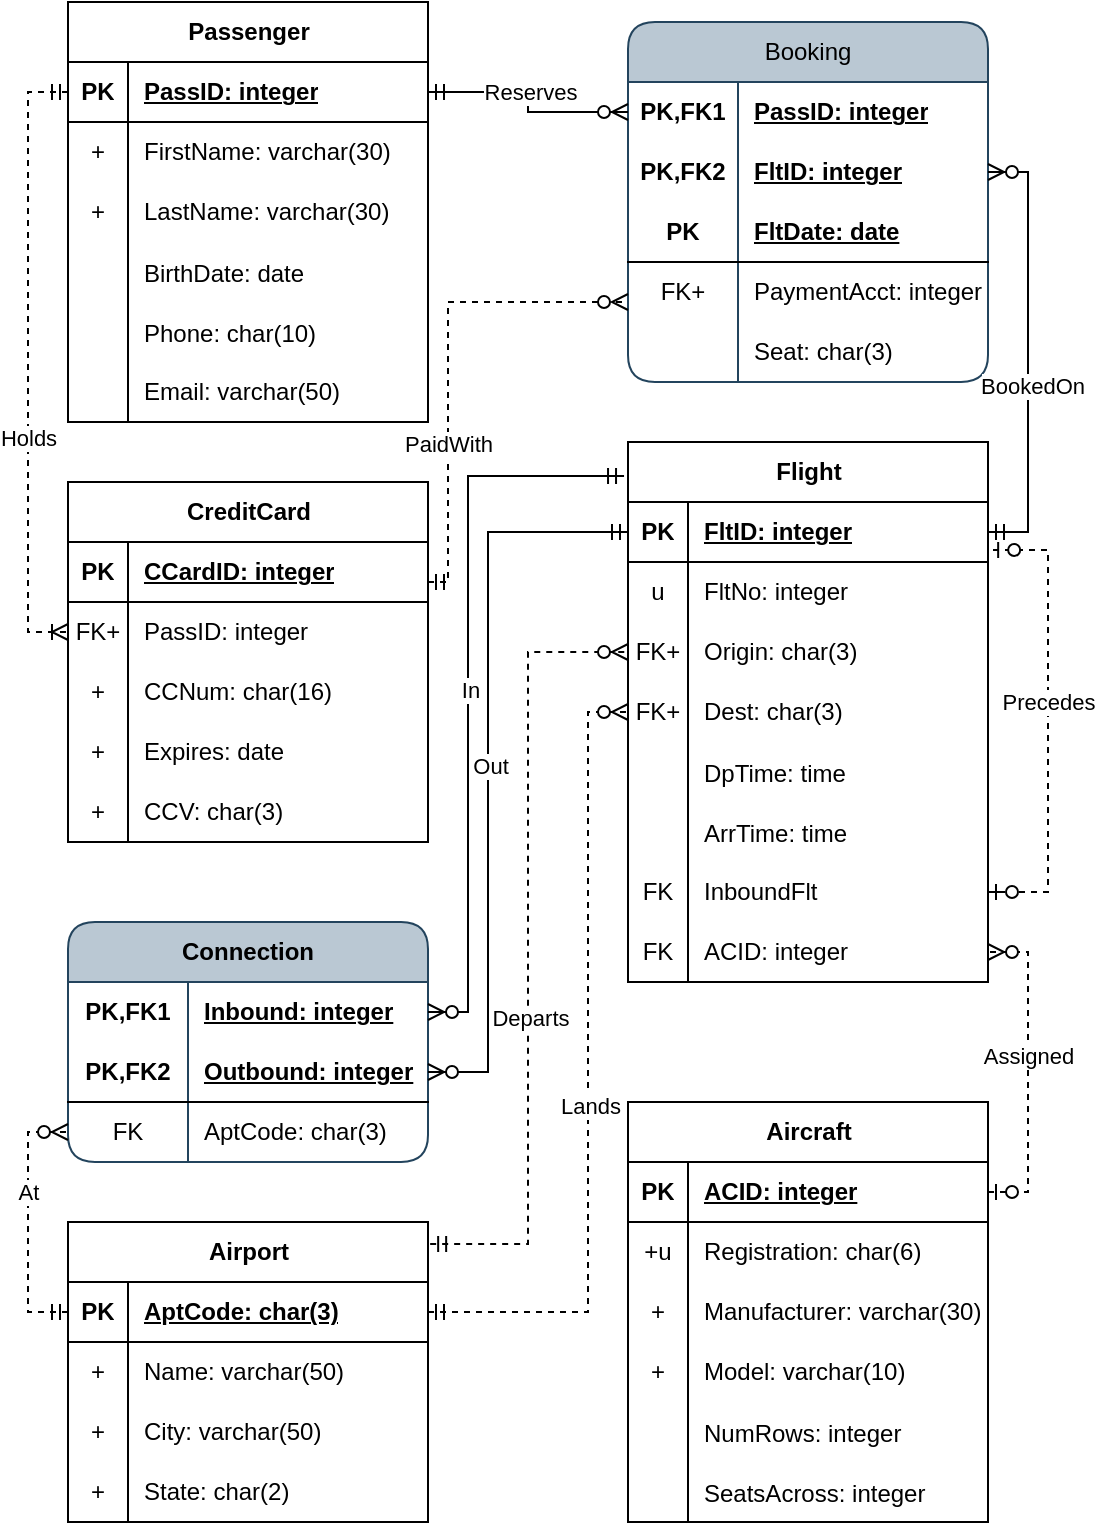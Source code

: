 <mxfile version="28.1.2">
  <diagram name="Page-1" id="hMnBCL19sJyaPWJCEgoa">
    <mxGraphModel dx="530" dy="529" grid="1" gridSize="10" guides="1" tooltips="1" connect="1" arrows="1" fold="1" page="1" pageScale="1" pageWidth="850" pageHeight="1100" math="0" shadow="0">
      <root>
        <mxCell id="0" />
        <mxCell id="1" parent="0" />
        <mxCell id="Yhqcw9pQXn8Ix4NaIDCi-1" value="Passenger" style="shape=table;startSize=30;container=1;collapsible=1;childLayout=tableLayout;fixedRows=1;rowLines=0;fontStyle=1;align=center;resizeLast=1;html=1;" parent="1" vertex="1">
          <mxGeometry x="40" y="40" width="180" height="210" as="geometry" />
        </mxCell>
        <mxCell id="Yhqcw9pQXn8Ix4NaIDCi-2" value="" style="shape=tableRow;horizontal=0;startSize=0;swimlaneHead=0;swimlaneBody=0;fillColor=none;collapsible=0;dropTarget=0;points=[[0,0.5],[1,0.5]];portConstraint=eastwest;top=0;left=0;right=0;bottom=1;" parent="Yhqcw9pQXn8Ix4NaIDCi-1" vertex="1">
          <mxGeometry y="30" width="180" height="30" as="geometry" />
        </mxCell>
        <mxCell id="Yhqcw9pQXn8Ix4NaIDCi-3" value="PK" style="shape=partialRectangle;connectable=0;fillColor=none;top=0;left=0;bottom=0;right=0;fontStyle=1;overflow=hidden;whiteSpace=wrap;html=1;" parent="Yhqcw9pQXn8Ix4NaIDCi-2" vertex="1">
          <mxGeometry width="30" height="30" as="geometry">
            <mxRectangle width="30" height="30" as="alternateBounds" />
          </mxGeometry>
        </mxCell>
        <mxCell id="Yhqcw9pQXn8Ix4NaIDCi-4" value="PassID: integer" style="shape=partialRectangle;connectable=0;fillColor=none;top=0;left=0;bottom=0;right=0;align=left;spacingLeft=6;fontStyle=5;overflow=hidden;whiteSpace=wrap;html=1;" parent="Yhqcw9pQXn8Ix4NaIDCi-2" vertex="1">
          <mxGeometry x="30" width="150" height="30" as="geometry">
            <mxRectangle width="150" height="30" as="alternateBounds" />
          </mxGeometry>
        </mxCell>
        <mxCell id="Yhqcw9pQXn8Ix4NaIDCi-5" value="" style="shape=tableRow;horizontal=0;startSize=0;swimlaneHead=0;swimlaneBody=0;fillColor=none;collapsible=0;dropTarget=0;points=[[0,0.5],[1,0.5]];portConstraint=eastwest;top=0;left=0;right=0;bottom=0;" parent="Yhqcw9pQXn8Ix4NaIDCi-1" vertex="1">
          <mxGeometry y="60" width="180" height="30" as="geometry" />
        </mxCell>
        <mxCell id="Yhqcw9pQXn8Ix4NaIDCi-6" value="+" style="shape=partialRectangle;connectable=0;fillColor=none;top=0;left=0;bottom=0;right=0;editable=1;overflow=hidden;whiteSpace=wrap;html=1;" parent="Yhqcw9pQXn8Ix4NaIDCi-5" vertex="1">
          <mxGeometry width="30" height="30" as="geometry">
            <mxRectangle width="30" height="30" as="alternateBounds" />
          </mxGeometry>
        </mxCell>
        <mxCell id="Yhqcw9pQXn8Ix4NaIDCi-7" value="FirstName: varchar(30)" style="shape=partialRectangle;connectable=0;fillColor=none;top=0;left=0;bottom=0;right=0;align=left;spacingLeft=6;overflow=hidden;whiteSpace=wrap;html=1;" parent="Yhqcw9pQXn8Ix4NaIDCi-5" vertex="1">
          <mxGeometry x="30" width="150" height="30" as="geometry">
            <mxRectangle width="150" height="30" as="alternateBounds" />
          </mxGeometry>
        </mxCell>
        <mxCell id="Yhqcw9pQXn8Ix4NaIDCi-8" value="" style="shape=tableRow;horizontal=0;startSize=0;swimlaneHead=0;swimlaneBody=0;fillColor=none;collapsible=0;dropTarget=0;points=[[0,0.5],[1,0.5]];portConstraint=eastwest;top=0;left=0;right=0;bottom=0;" parent="Yhqcw9pQXn8Ix4NaIDCi-1" vertex="1">
          <mxGeometry y="90" width="180" height="30" as="geometry" />
        </mxCell>
        <mxCell id="Yhqcw9pQXn8Ix4NaIDCi-9" value="+" style="shape=partialRectangle;connectable=0;fillColor=none;top=0;left=0;bottom=0;right=0;editable=1;overflow=hidden;whiteSpace=wrap;html=1;" parent="Yhqcw9pQXn8Ix4NaIDCi-8" vertex="1">
          <mxGeometry width="30" height="30" as="geometry">
            <mxRectangle width="30" height="30" as="alternateBounds" />
          </mxGeometry>
        </mxCell>
        <mxCell id="Yhqcw9pQXn8Ix4NaIDCi-10" value="LastName: varchar(30)" style="shape=partialRectangle;connectable=0;fillColor=none;top=0;left=0;bottom=0;right=0;align=left;spacingLeft=6;overflow=hidden;whiteSpace=wrap;html=1;" parent="Yhqcw9pQXn8Ix4NaIDCi-8" vertex="1">
          <mxGeometry x="30" width="150" height="30" as="geometry">
            <mxRectangle width="150" height="30" as="alternateBounds" />
          </mxGeometry>
        </mxCell>
        <mxCell id="Yhqcw9pQXn8Ix4NaIDCi-14" value="" style="shape=tableRow;horizontal=0;startSize=0;swimlaneHead=0;swimlaneBody=0;fillColor=none;collapsible=0;dropTarget=0;points=[[0,0.5],[1,0.5]];portConstraint=eastwest;top=0;left=0;right=0;bottom=0;" parent="Yhqcw9pQXn8Ix4NaIDCi-1" vertex="1">
          <mxGeometry y="120" width="180" height="30" as="geometry" />
        </mxCell>
        <mxCell id="Yhqcw9pQXn8Ix4NaIDCi-15" value="" style="shape=partialRectangle;connectable=0;fillColor=none;top=0;left=0;bottom=0;right=0;editable=1;overflow=hidden;" parent="Yhqcw9pQXn8Ix4NaIDCi-14" vertex="1">
          <mxGeometry width="30" height="30" as="geometry">
            <mxRectangle width="30" height="30" as="alternateBounds" />
          </mxGeometry>
        </mxCell>
        <mxCell id="Yhqcw9pQXn8Ix4NaIDCi-16" value="BirthDate: date" style="shape=partialRectangle;connectable=0;fillColor=none;top=0;left=0;bottom=0;right=0;align=left;spacingLeft=6;overflow=hidden;" parent="Yhqcw9pQXn8Ix4NaIDCi-14" vertex="1">
          <mxGeometry x="30" width="150" height="30" as="geometry">
            <mxRectangle width="150" height="30" as="alternateBounds" />
          </mxGeometry>
        </mxCell>
        <mxCell id="Yhqcw9pQXn8Ix4NaIDCi-17" value="" style="shape=tableRow;horizontal=0;startSize=0;swimlaneHead=0;swimlaneBody=0;fillColor=none;collapsible=0;dropTarget=0;points=[[0,0.5],[1,0.5]];portConstraint=eastwest;top=0;left=0;right=0;bottom=0;" parent="Yhqcw9pQXn8Ix4NaIDCi-1" vertex="1">
          <mxGeometry y="150" width="180" height="30" as="geometry" />
        </mxCell>
        <mxCell id="Yhqcw9pQXn8Ix4NaIDCi-18" value="" style="shape=partialRectangle;connectable=0;fillColor=none;top=0;left=0;bottom=0;right=0;editable=1;overflow=hidden;" parent="Yhqcw9pQXn8Ix4NaIDCi-17" vertex="1">
          <mxGeometry width="30" height="30" as="geometry">
            <mxRectangle width="30" height="30" as="alternateBounds" />
          </mxGeometry>
        </mxCell>
        <mxCell id="Yhqcw9pQXn8Ix4NaIDCi-19" value="Phone: char(10)" style="shape=partialRectangle;connectable=0;fillColor=none;top=0;left=0;bottom=0;right=0;align=left;spacingLeft=6;overflow=hidden;" parent="Yhqcw9pQXn8Ix4NaIDCi-17" vertex="1">
          <mxGeometry x="30" width="150" height="30" as="geometry">
            <mxRectangle width="150" height="30" as="alternateBounds" />
          </mxGeometry>
        </mxCell>
        <mxCell id="Yhqcw9pQXn8Ix4NaIDCi-11" value="" style="shape=tableRow;horizontal=0;startSize=0;swimlaneHead=0;swimlaneBody=0;fillColor=none;collapsible=0;dropTarget=0;points=[[0,0.5],[1,0.5]];portConstraint=eastwest;top=0;left=0;right=0;bottom=0;" parent="Yhqcw9pQXn8Ix4NaIDCi-1" vertex="1">
          <mxGeometry y="180" width="180" height="30" as="geometry" />
        </mxCell>
        <mxCell id="Yhqcw9pQXn8Ix4NaIDCi-12" value="" style="shape=partialRectangle;connectable=0;fillColor=none;top=0;left=0;bottom=0;right=0;editable=1;overflow=hidden;whiteSpace=wrap;html=1;" parent="Yhqcw9pQXn8Ix4NaIDCi-11" vertex="1">
          <mxGeometry width="30" height="30" as="geometry">
            <mxRectangle width="30" height="30" as="alternateBounds" />
          </mxGeometry>
        </mxCell>
        <mxCell id="Yhqcw9pQXn8Ix4NaIDCi-13" value="Email: varchar(50)" style="shape=partialRectangle;connectable=0;fillColor=none;top=0;left=0;bottom=0;right=0;align=left;spacingLeft=6;overflow=hidden;whiteSpace=wrap;html=1;" parent="Yhqcw9pQXn8Ix4NaIDCi-11" vertex="1">
          <mxGeometry x="30" width="150" height="30" as="geometry">
            <mxRectangle width="150" height="30" as="alternateBounds" />
          </mxGeometry>
        </mxCell>
        <mxCell id="Yhqcw9pQXn8Ix4NaIDCi-23" value="CreditCard" style="shape=table;startSize=30;container=1;collapsible=1;childLayout=tableLayout;fixedRows=1;rowLines=0;fontStyle=1;align=center;resizeLast=1;html=1;" parent="1" vertex="1">
          <mxGeometry x="40" y="280" width="180" height="180" as="geometry" />
        </mxCell>
        <mxCell id="Yhqcw9pQXn8Ix4NaIDCi-24" value="" style="shape=tableRow;horizontal=0;startSize=0;swimlaneHead=0;swimlaneBody=0;fillColor=none;collapsible=0;dropTarget=0;points=[[0,0.5],[1,0.5]];portConstraint=eastwest;top=0;left=0;right=0;bottom=1;" parent="Yhqcw9pQXn8Ix4NaIDCi-23" vertex="1">
          <mxGeometry y="30" width="180" height="30" as="geometry" />
        </mxCell>
        <mxCell id="Yhqcw9pQXn8Ix4NaIDCi-25" value="PK" style="shape=partialRectangle;connectable=0;fillColor=none;top=0;left=0;bottom=0;right=0;fontStyle=1;overflow=hidden;whiteSpace=wrap;html=1;" parent="Yhqcw9pQXn8Ix4NaIDCi-24" vertex="1">
          <mxGeometry width="30" height="30" as="geometry">
            <mxRectangle width="30" height="30" as="alternateBounds" />
          </mxGeometry>
        </mxCell>
        <mxCell id="Yhqcw9pQXn8Ix4NaIDCi-26" value="CCardID: integer" style="shape=partialRectangle;connectable=0;fillColor=none;top=0;left=0;bottom=0;right=0;align=left;spacingLeft=6;fontStyle=5;overflow=hidden;whiteSpace=wrap;html=1;" parent="Yhqcw9pQXn8Ix4NaIDCi-24" vertex="1">
          <mxGeometry x="30" width="150" height="30" as="geometry">
            <mxRectangle width="150" height="30" as="alternateBounds" />
          </mxGeometry>
        </mxCell>
        <mxCell id="Yhqcw9pQXn8Ix4NaIDCi-36" value="" style="shape=tableRow;horizontal=0;startSize=0;swimlaneHead=0;swimlaneBody=0;fillColor=none;collapsible=0;dropTarget=0;points=[[0,0.5],[1,0.5]];portConstraint=eastwest;top=0;left=0;right=0;bottom=0;" parent="Yhqcw9pQXn8Ix4NaIDCi-23" vertex="1">
          <mxGeometry y="60" width="180" height="30" as="geometry" />
        </mxCell>
        <mxCell id="Yhqcw9pQXn8Ix4NaIDCi-37" value="FK+" style="shape=partialRectangle;connectable=0;fillColor=none;top=0;left=0;bottom=0;right=0;fontStyle=0;overflow=hidden;whiteSpace=wrap;html=1;" parent="Yhqcw9pQXn8Ix4NaIDCi-36" vertex="1">
          <mxGeometry width="30" height="30" as="geometry">
            <mxRectangle width="30" height="30" as="alternateBounds" />
          </mxGeometry>
        </mxCell>
        <mxCell id="Yhqcw9pQXn8Ix4NaIDCi-38" value="PassID: integer" style="shape=partialRectangle;connectable=0;fillColor=none;top=0;left=0;bottom=0;right=0;align=left;spacingLeft=6;fontStyle=0;overflow=hidden;whiteSpace=wrap;html=1;" parent="Yhqcw9pQXn8Ix4NaIDCi-36" vertex="1">
          <mxGeometry x="30" width="150" height="30" as="geometry">
            <mxRectangle width="150" height="30" as="alternateBounds" />
          </mxGeometry>
        </mxCell>
        <mxCell id="Yhqcw9pQXn8Ix4NaIDCi-27" value="" style="shape=tableRow;horizontal=0;startSize=0;swimlaneHead=0;swimlaneBody=0;fillColor=none;collapsible=0;dropTarget=0;points=[[0,0.5],[1,0.5]];portConstraint=eastwest;top=0;left=0;right=0;bottom=0;" parent="Yhqcw9pQXn8Ix4NaIDCi-23" vertex="1">
          <mxGeometry y="90" width="180" height="30" as="geometry" />
        </mxCell>
        <mxCell id="Yhqcw9pQXn8Ix4NaIDCi-28" value="+" style="shape=partialRectangle;connectable=0;fillColor=none;top=0;left=0;bottom=0;right=0;editable=1;overflow=hidden;whiteSpace=wrap;html=1;" parent="Yhqcw9pQXn8Ix4NaIDCi-27" vertex="1">
          <mxGeometry width="30" height="30" as="geometry">
            <mxRectangle width="30" height="30" as="alternateBounds" />
          </mxGeometry>
        </mxCell>
        <mxCell id="Yhqcw9pQXn8Ix4NaIDCi-29" value="CCNum: char(16)" style="shape=partialRectangle;connectable=0;fillColor=none;top=0;left=0;bottom=0;right=0;align=left;spacingLeft=6;overflow=hidden;whiteSpace=wrap;html=1;" parent="Yhqcw9pQXn8Ix4NaIDCi-27" vertex="1">
          <mxGeometry x="30" width="150" height="30" as="geometry">
            <mxRectangle width="150" height="30" as="alternateBounds" />
          </mxGeometry>
        </mxCell>
        <mxCell id="Yhqcw9pQXn8Ix4NaIDCi-30" value="" style="shape=tableRow;horizontal=0;startSize=0;swimlaneHead=0;swimlaneBody=0;fillColor=none;collapsible=0;dropTarget=0;points=[[0,0.5],[1,0.5]];portConstraint=eastwest;top=0;left=0;right=0;bottom=0;" parent="Yhqcw9pQXn8Ix4NaIDCi-23" vertex="1">
          <mxGeometry y="120" width="180" height="30" as="geometry" />
        </mxCell>
        <mxCell id="Yhqcw9pQXn8Ix4NaIDCi-31" value="+" style="shape=partialRectangle;connectable=0;fillColor=none;top=0;left=0;bottom=0;right=0;editable=1;overflow=hidden;whiteSpace=wrap;html=1;" parent="Yhqcw9pQXn8Ix4NaIDCi-30" vertex="1">
          <mxGeometry width="30" height="30" as="geometry">
            <mxRectangle width="30" height="30" as="alternateBounds" />
          </mxGeometry>
        </mxCell>
        <mxCell id="Yhqcw9pQXn8Ix4NaIDCi-32" value="Expires: date" style="shape=partialRectangle;connectable=0;fillColor=none;top=0;left=0;bottom=0;right=0;align=left;spacingLeft=6;overflow=hidden;whiteSpace=wrap;html=1;" parent="Yhqcw9pQXn8Ix4NaIDCi-30" vertex="1">
          <mxGeometry x="30" width="150" height="30" as="geometry">
            <mxRectangle width="150" height="30" as="alternateBounds" />
          </mxGeometry>
        </mxCell>
        <mxCell id="Yhqcw9pQXn8Ix4NaIDCi-33" value="" style="shape=tableRow;horizontal=0;startSize=0;swimlaneHead=0;swimlaneBody=0;fillColor=none;collapsible=0;dropTarget=0;points=[[0,0.5],[1,0.5]];portConstraint=eastwest;top=0;left=0;right=0;bottom=0;" parent="Yhqcw9pQXn8Ix4NaIDCi-23" vertex="1">
          <mxGeometry y="150" width="180" height="30" as="geometry" />
        </mxCell>
        <mxCell id="Yhqcw9pQXn8Ix4NaIDCi-34" value="+" style="shape=partialRectangle;connectable=0;fillColor=none;top=0;left=0;bottom=0;right=0;editable=1;overflow=hidden;whiteSpace=wrap;html=1;" parent="Yhqcw9pQXn8Ix4NaIDCi-33" vertex="1">
          <mxGeometry width="30" height="30" as="geometry">
            <mxRectangle width="30" height="30" as="alternateBounds" />
          </mxGeometry>
        </mxCell>
        <mxCell id="Yhqcw9pQXn8Ix4NaIDCi-35" value="CCV: char(3)" style="shape=partialRectangle;connectable=0;fillColor=none;top=0;left=0;bottom=0;right=0;align=left;spacingLeft=6;overflow=hidden;whiteSpace=wrap;html=1;" parent="Yhqcw9pQXn8Ix4NaIDCi-33" vertex="1">
          <mxGeometry x="30" width="150" height="30" as="geometry">
            <mxRectangle width="150" height="30" as="alternateBounds" />
          </mxGeometry>
        </mxCell>
        <mxCell id="Yhqcw9pQXn8Ix4NaIDCi-39" value="" style="edgeStyle=elbowEdgeStyle;fontSize=12;html=1;endArrow=ERoneToMany;startArrow=ERmandOne;rounded=0;exitX=0;exitY=0.5;exitDx=0;exitDy=0;entryX=0;entryY=0.5;entryDx=0;entryDy=0;dashed=1;" parent="1" source="Yhqcw9pQXn8Ix4NaIDCi-2" target="Yhqcw9pQXn8Ix4NaIDCi-36" edge="1">
          <mxGeometry width="100" height="100" relative="1" as="geometry">
            <mxPoint x="350" y="330" as="sourcePoint" />
            <mxPoint x="450" y="230" as="targetPoint" />
            <Array as="points">
              <mxPoint x="20" y="240" />
            </Array>
          </mxGeometry>
        </mxCell>
        <mxCell id="Yhqcw9pQXn8Ix4NaIDCi-40" value="Holds" style="edgeLabel;html=1;align=center;verticalAlign=middle;resizable=0;points=[];" parent="Yhqcw9pQXn8Ix4NaIDCi-39" vertex="1" connectable="0">
          <mxGeometry x="0.091" relative="1" as="geometry">
            <mxPoint y="24" as="offset" />
          </mxGeometry>
        </mxCell>
        <mxCell id="Yhqcw9pQXn8Ix4NaIDCi-41" value="Airport" style="shape=table;startSize=30;container=1;collapsible=1;childLayout=tableLayout;fixedRows=1;rowLines=0;fontStyle=1;align=center;resizeLast=1;html=1;" parent="1" vertex="1">
          <mxGeometry x="40" y="650" width="180" height="150" as="geometry" />
        </mxCell>
        <mxCell id="Yhqcw9pQXn8Ix4NaIDCi-42" value="" style="shape=tableRow;horizontal=0;startSize=0;swimlaneHead=0;swimlaneBody=0;fillColor=none;collapsible=0;dropTarget=0;points=[[0,0.5],[1,0.5]];portConstraint=eastwest;top=0;left=0;right=0;bottom=1;" parent="Yhqcw9pQXn8Ix4NaIDCi-41" vertex="1">
          <mxGeometry y="30" width="180" height="30" as="geometry" />
        </mxCell>
        <mxCell id="Yhqcw9pQXn8Ix4NaIDCi-43" value="PK" style="shape=partialRectangle;connectable=0;fillColor=none;top=0;left=0;bottom=0;right=0;fontStyle=1;overflow=hidden;whiteSpace=wrap;html=1;" parent="Yhqcw9pQXn8Ix4NaIDCi-42" vertex="1">
          <mxGeometry width="30" height="30" as="geometry">
            <mxRectangle width="30" height="30" as="alternateBounds" />
          </mxGeometry>
        </mxCell>
        <mxCell id="Yhqcw9pQXn8Ix4NaIDCi-44" value="AptCode: char(3)" style="shape=partialRectangle;connectable=0;fillColor=none;top=0;left=0;bottom=0;right=0;align=left;spacingLeft=6;fontStyle=5;overflow=hidden;whiteSpace=wrap;html=1;" parent="Yhqcw9pQXn8Ix4NaIDCi-42" vertex="1">
          <mxGeometry x="30" width="150" height="30" as="geometry">
            <mxRectangle width="150" height="30" as="alternateBounds" />
          </mxGeometry>
        </mxCell>
        <mxCell id="Yhqcw9pQXn8Ix4NaIDCi-45" value="" style="shape=tableRow;horizontal=0;startSize=0;swimlaneHead=0;swimlaneBody=0;fillColor=none;collapsible=0;dropTarget=0;points=[[0,0.5],[1,0.5]];portConstraint=eastwest;top=0;left=0;right=0;bottom=0;" parent="Yhqcw9pQXn8Ix4NaIDCi-41" vertex="1">
          <mxGeometry y="60" width="180" height="30" as="geometry" />
        </mxCell>
        <mxCell id="Yhqcw9pQXn8Ix4NaIDCi-46" value="+" style="shape=partialRectangle;connectable=0;fillColor=none;top=0;left=0;bottom=0;right=0;editable=1;overflow=hidden;whiteSpace=wrap;html=1;" parent="Yhqcw9pQXn8Ix4NaIDCi-45" vertex="1">
          <mxGeometry width="30" height="30" as="geometry">
            <mxRectangle width="30" height="30" as="alternateBounds" />
          </mxGeometry>
        </mxCell>
        <mxCell id="Yhqcw9pQXn8Ix4NaIDCi-47" value="Name: varchar(50)" style="shape=partialRectangle;connectable=0;fillColor=none;top=0;left=0;bottom=0;right=0;align=left;spacingLeft=6;overflow=hidden;whiteSpace=wrap;html=1;" parent="Yhqcw9pQXn8Ix4NaIDCi-45" vertex="1">
          <mxGeometry x="30" width="150" height="30" as="geometry">
            <mxRectangle width="150" height="30" as="alternateBounds" />
          </mxGeometry>
        </mxCell>
        <mxCell id="Yhqcw9pQXn8Ix4NaIDCi-48" value="" style="shape=tableRow;horizontal=0;startSize=0;swimlaneHead=0;swimlaneBody=0;fillColor=none;collapsible=0;dropTarget=0;points=[[0,0.5],[1,0.5]];portConstraint=eastwest;top=0;left=0;right=0;bottom=0;" parent="Yhqcw9pQXn8Ix4NaIDCi-41" vertex="1">
          <mxGeometry y="90" width="180" height="30" as="geometry" />
        </mxCell>
        <mxCell id="Yhqcw9pQXn8Ix4NaIDCi-49" value="+" style="shape=partialRectangle;connectable=0;fillColor=none;top=0;left=0;bottom=0;right=0;editable=1;overflow=hidden;whiteSpace=wrap;html=1;" parent="Yhqcw9pQXn8Ix4NaIDCi-48" vertex="1">
          <mxGeometry width="30" height="30" as="geometry">
            <mxRectangle width="30" height="30" as="alternateBounds" />
          </mxGeometry>
        </mxCell>
        <mxCell id="Yhqcw9pQXn8Ix4NaIDCi-50" value="City: varchar(50)" style="shape=partialRectangle;connectable=0;fillColor=none;top=0;left=0;bottom=0;right=0;align=left;spacingLeft=6;overflow=hidden;whiteSpace=wrap;html=1;" parent="Yhqcw9pQXn8Ix4NaIDCi-48" vertex="1">
          <mxGeometry x="30" width="150" height="30" as="geometry">
            <mxRectangle width="150" height="30" as="alternateBounds" />
          </mxGeometry>
        </mxCell>
        <mxCell id="Yhqcw9pQXn8Ix4NaIDCi-51" value="" style="shape=tableRow;horizontal=0;startSize=0;swimlaneHead=0;swimlaneBody=0;fillColor=none;collapsible=0;dropTarget=0;points=[[0,0.5],[1,0.5]];portConstraint=eastwest;top=0;left=0;right=0;bottom=0;" parent="Yhqcw9pQXn8Ix4NaIDCi-41" vertex="1">
          <mxGeometry y="120" width="180" height="30" as="geometry" />
        </mxCell>
        <mxCell id="Yhqcw9pQXn8Ix4NaIDCi-52" value="+" style="shape=partialRectangle;connectable=0;fillColor=none;top=0;left=0;bottom=0;right=0;editable=1;overflow=hidden;whiteSpace=wrap;html=1;" parent="Yhqcw9pQXn8Ix4NaIDCi-51" vertex="1">
          <mxGeometry width="30" height="30" as="geometry">
            <mxRectangle width="30" height="30" as="alternateBounds" />
          </mxGeometry>
        </mxCell>
        <mxCell id="Yhqcw9pQXn8Ix4NaIDCi-53" value="State: char(2)" style="shape=partialRectangle;connectable=0;fillColor=none;top=0;left=0;bottom=0;right=0;align=left;spacingLeft=6;overflow=hidden;whiteSpace=wrap;html=1;" parent="Yhqcw9pQXn8Ix4NaIDCi-51" vertex="1">
          <mxGeometry x="30" width="150" height="30" as="geometry">
            <mxRectangle width="150" height="30" as="alternateBounds" />
          </mxGeometry>
        </mxCell>
        <mxCell id="Yhqcw9pQXn8Ix4NaIDCi-54" value="Aircraft" style="shape=table;startSize=30;container=1;collapsible=1;childLayout=tableLayout;fixedRows=1;rowLines=0;fontStyle=1;align=center;resizeLast=1;html=1;" parent="1" vertex="1">
          <mxGeometry x="320" y="590" width="180" height="210" as="geometry" />
        </mxCell>
        <mxCell id="Yhqcw9pQXn8Ix4NaIDCi-55" value="" style="shape=tableRow;horizontal=0;startSize=0;swimlaneHead=0;swimlaneBody=0;fillColor=none;collapsible=0;dropTarget=0;points=[[0,0.5],[1,0.5]];portConstraint=eastwest;top=0;left=0;right=0;bottom=1;" parent="Yhqcw9pQXn8Ix4NaIDCi-54" vertex="1">
          <mxGeometry y="30" width="180" height="30" as="geometry" />
        </mxCell>
        <mxCell id="Yhqcw9pQXn8Ix4NaIDCi-56" value="PK" style="shape=partialRectangle;connectable=0;fillColor=none;top=0;left=0;bottom=0;right=0;fontStyle=1;overflow=hidden;whiteSpace=wrap;html=1;" parent="Yhqcw9pQXn8Ix4NaIDCi-55" vertex="1">
          <mxGeometry width="30" height="30" as="geometry">
            <mxRectangle width="30" height="30" as="alternateBounds" />
          </mxGeometry>
        </mxCell>
        <mxCell id="Yhqcw9pQXn8Ix4NaIDCi-57" value="ACID: integer" style="shape=partialRectangle;connectable=0;fillColor=none;top=0;left=0;bottom=0;right=0;align=left;spacingLeft=6;fontStyle=5;overflow=hidden;whiteSpace=wrap;html=1;" parent="Yhqcw9pQXn8Ix4NaIDCi-55" vertex="1">
          <mxGeometry x="30" width="150" height="30" as="geometry">
            <mxRectangle width="150" height="30" as="alternateBounds" />
          </mxGeometry>
        </mxCell>
        <mxCell id="Yhqcw9pQXn8Ix4NaIDCi-58" value="" style="shape=tableRow;horizontal=0;startSize=0;swimlaneHead=0;swimlaneBody=0;fillColor=none;collapsible=0;dropTarget=0;points=[[0,0.5],[1,0.5]];portConstraint=eastwest;top=0;left=0;right=0;bottom=0;" parent="Yhqcw9pQXn8Ix4NaIDCi-54" vertex="1">
          <mxGeometry y="60" width="180" height="30" as="geometry" />
        </mxCell>
        <mxCell id="Yhqcw9pQXn8Ix4NaIDCi-59" value="+u" style="shape=partialRectangle;connectable=0;fillColor=none;top=0;left=0;bottom=0;right=0;editable=1;overflow=hidden;whiteSpace=wrap;html=1;" parent="Yhqcw9pQXn8Ix4NaIDCi-58" vertex="1">
          <mxGeometry width="30" height="30" as="geometry">
            <mxRectangle width="30" height="30" as="alternateBounds" />
          </mxGeometry>
        </mxCell>
        <mxCell id="Yhqcw9pQXn8Ix4NaIDCi-60" value="Registration: char(6)" style="shape=partialRectangle;connectable=0;fillColor=none;top=0;left=0;bottom=0;right=0;align=left;spacingLeft=6;overflow=hidden;whiteSpace=wrap;html=1;" parent="Yhqcw9pQXn8Ix4NaIDCi-58" vertex="1">
          <mxGeometry x="30" width="150" height="30" as="geometry">
            <mxRectangle width="150" height="30" as="alternateBounds" />
          </mxGeometry>
        </mxCell>
        <mxCell id="Yhqcw9pQXn8Ix4NaIDCi-61" value="" style="shape=tableRow;horizontal=0;startSize=0;swimlaneHead=0;swimlaneBody=0;fillColor=none;collapsible=0;dropTarget=0;points=[[0,0.5],[1,0.5]];portConstraint=eastwest;top=0;left=0;right=0;bottom=0;" parent="Yhqcw9pQXn8Ix4NaIDCi-54" vertex="1">
          <mxGeometry y="90" width="180" height="30" as="geometry" />
        </mxCell>
        <mxCell id="Yhqcw9pQXn8Ix4NaIDCi-62" value="+" style="shape=partialRectangle;connectable=0;fillColor=none;top=0;left=0;bottom=0;right=0;editable=1;overflow=hidden;whiteSpace=wrap;html=1;" parent="Yhqcw9pQXn8Ix4NaIDCi-61" vertex="1">
          <mxGeometry width="30" height="30" as="geometry">
            <mxRectangle width="30" height="30" as="alternateBounds" />
          </mxGeometry>
        </mxCell>
        <mxCell id="Yhqcw9pQXn8Ix4NaIDCi-63" value="Manufacturer: varchar(30)" style="shape=partialRectangle;connectable=0;fillColor=none;top=0;left=0;bottom=0;right=0;align=left;spacingLeft=6;overflow=hidden;whiteSpace=wrap;html=1;" parent="Yhqcw9pQXn8Ix4NaIDCi-61" vertex="1">
          <mxGeometry x="30" width="150" height="30" as="geometry">
            <mxRectangle width="150" height="30" as="alternateBounds" />
          </mxGeometry>
        </mxCell>
        <mxCell id="Yhqcw9pQXn8Ix4NaIDCi-64" value="" style="shape=tableRow;horizontal=0;startSize=0;swimlaneHead=0;swimlaneBody=0;fillColor=none;collapsible=0;dropTarget=0;points=[[0,0.5],[1,0.5]];portConstraint=eastwest;top=0;left=0;right=0;bottom=0;" parent="Yhqcw9pQXn8Ix4NaIDCi-54" vertex="1">
          <mxGeometry y="120" width="180" height="30" as="geometry" />
        </mxCell>
        <mxCell id="Yhqcw9pQXn8Ix4NaIDCi-65" value="+" style="shape=partialRectangle;connectable=0;fillColor=none;top=0;left=0;bottom=0;right=0;editable=1;overflow=hidden;whiteSpace=wrap;html=1;" parent="Yhqcw9pQXn8Ix4NaIDCi-64" vertex="1">
          <mxGeometry width="30" height="30" as="geometry">
            <mxRectangle width="30" height="30" as="alternateBounds" />
          </mxGeometry>
        </mxCell>
        <mxCell id="Yhqcw9pQXn8Ix4NaIDCi-66" value="Model: varchar(10)" style="shape=partialRectangle;connectable=0;fillColor=none;top=0;left=0;bottom=0;right=0;align=left;spacingLeft=6;overflow=hidden;whiteSpace=wrap;html=1;" parent="Yhqcw9pQXn8Ix4NaIDCi-64" vertex="1">
          <mxGeometry x="30" width="150" height="30" as="geometry">
            <mxRectangle width="150" height="30" as="alternateBounds" />
          </mxGeometry>
        </mxCell>
        <mxCell id="Yhqcw9pQXn8Ix4NaIDCi-67" value="" style="shape=tableRow;horizontal=0;startSize=0;swimlaneHead=0;swimlaneBody=0;fillColor=none;collapsible=0;dropTarget=0;points=[[0,0.5],[1,0.5]];portConstraint=eastwest;top=0;left=0;right=0;bottom=0;" parent="Yhqcw9pQXn8Ix4NaIDCi-54" vertex="1">
          <mxGeometry y="150" width="180" height="30" as="geometry" />
        </mxCell>
        <mxCell id="Yhqcw9pQXn8Ix4NaIDCi-68" value="" style="shape=partialRectangle;connectable=0;fillColor=none;top=0;left=0;bottom=0;right=0;editable=1;overflow=hidden;" parent="Yhqcw9pQXn8Ix4NaIDCi-67" vertex="1">
          <mxGeometry width="30" height="30" as="geometry">
            <mxRectangle width="30" height="30" as="alternateBounds" />
          </mxGeometry>
        </mxCell>
        <mxCell id="Yhqcw9pQXn8Ix4NaIDCi-69" value="NumRows: integer" style="shape=partialRectangle;connectable=0;fillColor=none;top=0;left=0;bottom=0;right=0;align=left;spacingLeft=6;overflow=hidden;" parent="Yhqcw9pQXn8Ix4NaIDCi-67" vertex="1">
          <mxGeometry x="30" width="150" height="30" as="geometry">
            <mxRectangle width="150" height="30" as="alternateBounds" />
          </mxGeometry>
        </mxCell>
        <mxCell id="Yhqcw9pQXn8Ix4NaIDCi-70" value="" style="shape=tableRow;horizontal=0;startSize=0;swimlaneHead=0;swimlaneBody=0;fillColor=none;collapsible=0;dropTarget=0;points=[[0,0.5],[1,0.5]];portConstraint=eastwest;top=0;left=0;right=0;bottom=0;" parent="Yhqcw9pQXn8Ix4NaIDCi-54" vertex="1">
          <mxGeometry y="180" width="180" height="30" as="geometry" />
        </mxCell>
        <mxCell id="Yhqcw9pQXn8Ix4NaIDCi-71" value="" style="shape=partialRectangle;connectable=0;fillColor=none;top=0;left=0;bottom=0;right=0;editable=1;overflow=hidden;" parent="Yhqcw9pQXn8Ix4NaIDCi-70" vertex="1">
          <mxGeometry width="30" height="30" as="geometry">
            <mxRectangle width="30" height="30" as="alternateBounds" />
          </mxGeometry>
        </mxCell>
        <mxCell id="Yhqcw9pQXn8Ix4NaIDCi-72" value="SeatsAcross: integer" style="shape=partialRectangle;connectable=0;fillColor=none;top=0;left=0;bottom=0;right=0;align=left;spacingLeft=6;overflow=hidden;" parent="Yhqcw9pQXn8Ix4NaIDCi-70" vertex="1">
          <mxGeometry x="30" width="150" height="30" as="geometry">
            <mxRectangle width="150" height="30" as="alternateBounds" />
          </mxGeometry>
        </mxCell>
        <mxCell id="AKvPZbb0j99C0sEE6Fsx-14" value="Flight" style="shape=table;startSize=30;container=1;collapsible=1;childLayout=tableLayout;fixedRows=1;rowLines=0;fontStyle=1;align=center;resizeLast=1;html=1;" parent="1" vertex="1">
          <mxGeometry x="320" y="260" width="180" height="270" as="geometry" />
        </mxCell>
        <mxCell id="AKvPZbb0j99C0sEE6Fsx-15" value="" style="shape=tableRow;horizontal=0;startSize=0;swimlaneHead=0;swimlaneBody=0;fillColor=none;collapsible=0;dropTarget=0;points=[[0,0.5],[1,0.5]];portConstraint=eastwest;top=0;left=0;right=0;bottom=1;" parent="AKvPZbb0j99C0sEE6Fsx-14" vertex="1">
          <mxGeometry y="30" width="180" height="30" as="geometry" />
        </mxCell>
        <mxCell id="AKvPZbb0j99C0sEE6Fsx-16" value="PK" style="shape=partialRectangle;connectable=0;fillColor=none;top=0;left=0;bottom=0;right=0;fontStyle=1;overflow=hidden;whiteSpace=wrap;html=1;" parent="AKvPZbb0j99C0sEE6Fsx-15" vertex="1">
          <mxGeometry width="30" height="30" as="geometry">
            <mxRectangle width="30" height="30" as="alternateBounds" />
          </mxGeometry>
        </mxCell>
        <mxCell id="AKvPZbb0j99C0sEE6Fsx-17" value="FltID: integer" style="shape=partialRectangle;connectable=0;fillColor=none;top=0;left=0;bottom=0;right=0;align=left;spacingLeft=6;fontStyle=5;overflow=hidden;whiteSpace=wrap;html=1;" parent="AKvPZbb0j99C0sEE6Fsx-15" vertex="1">
          <mxGeometry x="30" width="150" height="30" as="geometry">
            <mxRectangle width="150" height="30" as="alternateBounds" />
          </mxGeometry>
        </mxCell>
        <mxCell id="AKvPZbb0j99C0sEE6Fsx-18" value="" style="shape=tableRow;horizontal=0;startSize=0;swimlaneHead=0;swimlaneBody=0;fillColor=none;collapsible=0;dropTarget=0;points=[[0,0.5],[1,0.5]];portConstraint=eastwest;top=0;left=0;right=0;bottom=0;" parent="AKvPZbb0j99C0sEE6Fsx-14" vertex="1">
          <mxGeometry y="60" width="180" height="30" as="geometry" />
        </mxCell>
        <mxCell id="AKvPZbb0j99C0sEE6Fsx-19" value="u" style="shape=partialRectangle;connectable=0;fillColor=none;top=0;left=0;bottom=0;right=0;editable=1;overflow=hidden;whiteSpace=wrap;html=1;" parent="AKvPZbb0j99C0sEE6Fsx-18" vertex="1">
          <mxGeometry width="30" height="30" as="geometry">
            <mxRectangle width="30" height="30" as="alternateBounds" />
          </mxGeometry>
        </mxCell>
        <mxCell id="AKvPZbb0j99C0sEE6Fsx-20" value="FltNo: integer" style="shape=partialRectangle;connectable=0;fillColor=none;top=0;left=0;bottom=0;right=0;align=left;spacingLeft=6;overflow=hidden;whiteSpace=wrap;html=1;" parent="AKvPZbb0j99C0sEE6Fsx-18" vertex="1">
          <mxGeometry x="30" width="150" height="30" as="geometry">
            <mxRectangle width="150" height="30" as="alternateBounds" />
          </mxGeometry>
        </mxCell>
        <mxCell id="AKvPZbb0j99C0sEE6Fsx-21" value="" style="shape=tableRow;horizontal=0;startSize=0;swimlaneHead=0;swimlaneBody=0;fillColor=none;collapsible=0;dropTarget=0;points=[[0,0.5],[1,0.5]];portConstraint=eastwest;top=0;left=0;right=0;bottom=0;" parent="AKvPZbb0j99C0sEE6Fsx-14" vertex="1">
          <mxGeometry y="90" width="180" height="30" as="geometry" />
        </mxCell>
        <mxCell id="AKvPZbb0j99C0sEE6Fsx-22" value="FK+" style="shape=partialRectangle;connectable=0;fillColor=none;top=0;left=0;bottom=0;right=0;editable=1;overflow=hidden;whiteSpace=wrap;html=1;" parent="AKvPZbb0j99C0sEE6Fsx-21" vertex="1">
          <mxGeometry width="30" height="30" as="geometry">
            <mxRectangle width="30" height="30" as="alternateBounds" />
          </mxGeometry>
        </mxCell>
        <mxCell id="AKvPZbb0j99C0sEE6Fsx-23" value="Origin: char(3)" style="shape=partialRectangle;connectable=0;fillColor=none;top=0;left=0;bottom=0;right=0;align=left;spacingLeft=6;overflow=hidden;whiteSpace=wrap;html=1;" parent="AKvPZbb0j99C0sEE6Fsx-21" vertex="1">
          <mxGeometry x="30" width="150" height="30" as="geometry">
            <mxRectangle width="150" height="30" as="alternateBounds" />
          </mxGeometry>
        </mxCell>
        <mxCell id="AKvPZbb0j99C0sEE6Fsx-24" value="" style="shape=tableRow;horizontal=0;startSize=0;swimlaneHead=0;swimlaneBody=0;fillColor=none;collapsible=0;dropTarget=0;points=[[0,0.5],[1,0.5]];portConstraint=eastwest;top=0;left=0;right=0;bottom=0;" parent="AKvPZbb0j99C0sEE6Fsx-14" vertex="1">
          <mxGeometry y="120" width="180" height="30" as="geometry" />
        </mxCell>
        <mxCell id="AKvPZbb0j99C0sEE6Fsx-25" value="FK+" style="shape=partialRectangle;connectable=0;fillColor=none;top=0;left=0;bottom=0;right=0;editable=1;overflow=hidden;whiteSpace=wrap;html=1;" parent="AKvPZbb0j99C0sEE6Fsx-24" vertex="1">
          <mxGeometry width="30" height="30" as="geometry">
            <mxRectangle width="30" height="30" as="alternateBounds" />
          </mxGeometry>
        </mxCell>
        <mxCell id="AKvPZbb0j99C0sEE6Fsx-26" value="Dest: char(3)" style="shape=partialRectangle;connectable=0;fillColor=none;top=0;left=0;bottom=0;right=0;align=left;spacingLeft=6;overflow=hidden;whiteSpace=wrap;html=1;" parent="AKvPZbb0j99C0sEE6Fsx-24" vertex="1">
          <mxGeometry x="30" width="150" height="30" as="geometry">
            <mxRectangle width="150" height="30" as="alternateBounds" />
          </mxGeometry>
        </mxCell>
        <mxCell id="AKvPZbb0j99C0sEE6Fsx-53" value="" style="shape=tableRow;horizontal=0;startSize=0;swimlaneHead=0;swimlaneBody=0;fillColor=none;collapsible=0;dropTarget=0;points=[[0,0.5],[1,0.5]];portConstraint=eastwest;top=0;left=0;right=0;bottom=0;" parent="AKvPZbb0j99C0sEE6Fsx-14" vertex="1">
          <mxGeometry y="150" width="180" height="30" as="geometry" />
        </mxCell>
        <mxCell id="AKvPZbb0j99C0sEE6Fsx-54" value="" style="shape=partialRectangle;connectable=0;fillColor=none;top=0;left=0;bottom=0;right=0;editable=1;overflow=hidden;" parent="AKvPZbb0j99C0sEE6Fsx-53" vertex="1">
          <mxGeometry width="30" height="30" as="geometry">
            <mxRectangle width="30" height="30" as="alternateBounds" />
          </mxGeometry>
        </mxCell>
        <mxCell id="AKvPZbb0j99C0sEE6Fsx-55" value="DpTime: time" style="shape=partialRectangle;connectable=0;fillColor=none;top=0;left=0;bottom=0;right=0;align=left;spacingLeft=6;overflow=hidden;" parent="AKvPZbb0j99C0sEE6Fsx-53" vertex="1">
          <mxGeometry x="30" width="150" height="30" as="geometry">
            <mxRectangle width="150" height="30" as="alternateBounds" />
          </mxGeometry>
        </mxCell>
        <mxCell id="AKvPZbb0j99C0sEE6Fsx-50" value="" style="shape=tableRow;horizontal=0;startSize=0;swimlaneHead=0;swimlaneBody=0;fillColor=none;collapsible=0;dropTarget=0;points=[[0,0.5],[1,0.5]];portConstraint=eastwest;top=0;left=0;right=0;bottom=0;" parent="AKvPZbb0j99C0sEE6Fsx-14" vertex="1">
          <mxGeometry y="180" width="180" height="30" as="geometry" />
        </mxCell>
        <mxCell id="AKvPZbb0j99C0sEE6Fsx-51" value="" style="shape=partialRectangle;connectable=0;fillColor=none;top=0;left=0;bottom=0;right=0;editable=1;overflow=hidden;" parent="AKvPZbb0j99C0sEE6Fsx-50" vertex="1">
          <mxGeometry width="30" height="30" as="geometry">
            <mxRectangle width="30" height="30" as="alternateBounds" />
          </mxGeometry>
        </mxCell>
        <mxCell id="AKvPZbb0j99C0sEE6Fsx-52" value="ArrTime: time" style="shape=partialRectangle;connectable=0;fillColor=none;top=0;left=0;bottom=0;right=0;align=left;spacingLeft=6;overflow=hidden;" parent="AKvPZbb0j99C0sEE6Fsx-50" vertex="1">
          <mxGeometry x="30" width="150" height="30" as="geometry">
            <mxRectangle width="150" height="30" as="alternateBounds" />
          </mxGeometry>
        </mxCell>
        <mxCell id="VVbU2RZ18brQLQiU80Ml-1" value="" style="shape=tableRow;horizontal=0;startSize=0;swimlaneHead=0;swimlaneBody=0;fillColor=none;collapsible=0;dropTarget=0;points=[[0,0.5],[1,0.5]];portConstraint=eastwest;top=0;left=0;right=0;bottom=0;" vertex="1" parent="AKvPZbb0j99C0sEE6Fsx-14">
          <mxGeometry y="210" width="180" height="30" as="geometry" />
        </mxCell>
        <mxCell id="VVbU2RZ18brQLQiU80Ml-2" value="FK" style="shape=partialRectangle;connectable=0;fillColor=none;top=0;left=0;bottom=0;right=0;fontStyle=0;overflow=hidden;whiteSpace=wrap;html=1;" vertex="1" parent="VVbU2RZ18brQLQiU80Ml-1">
          <mxGeometry width="30" height="30" as="geometry">
            <mxRectangle width="30" height="30" as="alternateBounds" />
          </mxGeometry>
        </mxCell>
        <mxCell id="VVbU2RZ18brQLQiU80Ml-3" value="InboundFlt" style="shape=partialRectangle;connectable=0;fillColor=none;top=0;left=0;bottom=0;right=0;align=left;spacingLeft=6;fontStyle=0;overflow=hidden;whiteSpace=wrap;html=1;" vertex="1" parent="VVbU2RZ18brQLQiU80Ml-1">
          <mxGeometry x="30" width="150" height="30" as="geometry">
            <mxRectangle width="150" height="30" as="alternateBounds" />
          </mxGeometry>
        </mxCell>
        <mxCell id="AKvPZbb0j99C0sEE6Fsx-27" value="" style="shape=tableRow;horizontal=0;startSize=0;swimlaneHead=0;swimlaneBody=0;fillColor=none;collapsible=0;dropTarget=0;points=[[0,0.5],[1,0.5]];portConstraint=eastwest;top=0;left=0;right=0;bottom=0;" parent="AKvPZbb0j99C0sEE6Fsx-14" vertex="1">
          <mxGeometry y="240" width="180" height="30" as="geometry" />
        </mxCell>
        <mxCell id="AKvPZbb0j99C0sEE6Fsx-28" value="FK" style="shape=partialRectangle;connectable=0;fillColor=none;top=0;left=0;bottom=0;right=0;fontStyle=0;overflow=hidden;whiteSpace=wrap;html=1;" parent="AKvPZbb0j99C0sEE6Fsx-27" vertex="1">
          <mxGeometry width="30" height="30" as="geometry">
            <mxRectangle width="30" height="30" as="alternateBounds" />
          </mxGeometry>
        </mxCell>
        <mxCell id="AKvPZbb0j99C0sEE6Fsx-29" value="ACID: integer" style="shape=partialRectangle;connectable=0;fillColor=none;top=0;left=0;bottom=0;right=0;align=left;spacingLeft=6;fontStyle=0;overflow=hidden;whiteSpace=wrap;html=1;" parent="AKvPZbb0j99C0sEE6Fsx-27" vertex="1">
          <mxGeometry x="30" width="150" height="30" as="geometry">
            <mxRectangle width="150" height="30" as="alternateBounds" />
          </mxGeometry>
        </mxCell>
        <mxCell id="VVbU2RZ18brQLQiU80Ml-4" value="" style="edgeStyle=elbowEdgeStyle;fontSize=12;html=1;endArrow=ERzeroToOne;startArrow=ERzeroToOne;rounded=0;entryX=1.006;entryY=0.8;entryDx=0;entryDy=0;entryPerimeter=0;exitX=1;exitY=0.5;exitDx=0;exitDy=0;startFill=0;dashed=1;" edge="1" parent="AKvPZbb0j99C0sEE6Fsx-14" source="VVbU2RZ18brQLQiU80Ml-1" target="AKvPZbb0j99C0sEE6Fsx-15">
          <mxGeometry width="100" height="100" relative="1" as="geometry">
            <mxPoint x="-90" y="140" as="sourcePoint" />
            <mxPoint x="10" y="40" as="targetPoint" />
            <Array as="points">
              <mxPoint x="210" y="140" />
            </Array>
          </mxGeometry>
        </mxCell>
        <mxCell id="VVbU2RZ18brQLQiU80Ml-5" value="Precedes" style="edgeLabel;html=1;align=center;verticalAlign=middle;resizable=0;points=[];" vertex="1" connectable="0" parent="VVbU2RZ18brQLQiU80Ml-4">
          <mxGeometry x="0.087" relative="1" as="geometry">
            <mxPoint as="offset" />
          </mxGeometry>
        </mxCell>
        <mxCell id="AKvPZbb0j99C0sEE6Fsx-30" value="" style="edgeStyle=elbowEdgeStyle;fontSize=12;html=1;endArrow=ERzeroToMany;startArrow=ERzeroToOne;rounded=0;exitX=1;exitY=0.5;exitDx=0;exitDy=0;entryX=1;entryY=0.5;entryDx=0;entryDy=0;dashed=1;" parent="1" source="Yhqcw9pQXn8Ix4NaIDCi-55" target="AKvPZbb0j99C0sEE6Fsx-27" edge="1">
          <mxGeometry width="100" height="100" relative="1" as="geometry">
            <mxPoint x="230" y="530" as="sourcePoint" />
            <mxPoint x="330" y="430" as="targetPoint" />
            <Array as="points">
              <mxPoint x="520" y="540" />
            </Array>
          </mxGeometry>
        </mxCell>
        <mxCell id="AKvPZbb0j99C0sEE6Fsx-31" value="Assigned" style="edgeLabel;html=1;align=center;verticalAlign=middle;resizable=0;points=[];" parent="AKvPZbb0j99C0sEE6Fsx-30" vertex="1" connectable="0">
          <mxGeometry x="0.105" relative="1" as="geometry">
            <mxPoint as="offset" />
          </mxGeometry>
        </mxCell>
        <mxCell id="AKvPZbb0j99C0sEE6Fsx-32" value="" style="edgeStyle=elbowEdgeStyle;fontSize=12;html=1;endArrow=ERzeroToMany;startArrow=ERmandOne;rounded=0;entryX=0;entryY=0.5;entryDx=0;entryDy=0;exitX=1;exitY=0.5;exitDx=0;exitDy=0;dashed=1;" parent="1" source="Yhqcw9pQXn8Ix4NaIDCi-42" target="AKvPZbb0j99C0sEE6Fsx-24" edge="1">
          <mxGeometry width="100" height="100" relative="1" as="geometry">
            <mxPoint x="230" y="530" as="sourcePoint" />
            <mxPoint x="330" y="430" as="targetPoint" />
            <Array as="points">
              <mxPoint x="300" y="540" />
            </Array>
          </mxGeometry>
        </mxCell>
        <mxCell id="AKvPZbb0j99C0sEE6Fsx-34" value="Lands" style="edgeLabel;html=1;align=center;verticalAlign=middle;resizable=0;points=[];" parent="AKvPZbb0j99C0sEE6Fsx-32" vertex="1" connectable="0">
          <mxGeometry x="0.146" y="-1" relative="1" as="geometry">
            <mxPoint y="46" as="offset" />
          </mxGeometry>
        </mxCell>
        <mxCell id="AKvPZbb0j99C0sEE6Fsx-37" value="" style="edgeStyle=elbowEdgeStyle;fontSize=12;html=1;endArrow=ERzeroToMany;startArrow=ERmandOne;rounded=0;entryX=0;entryY=0.5;entryDx=0;entryDy=0;exitX=1.006;exitY=0.073;exitDx=0;exitDy=0;exitPerimeter=0;dashed=1;" parent="1" source="Yhqcw9pQXn8Ix4NaIDCi-41" target="AKvPZbb0j99C0sEE6Fsx-21" edge="1">
          <mxGeometry width="100" height="100" relative="1" as="geometry">
            <mxPoint x="230" y="530" as="sourcePoint" />
            <mxPoint x="330" y="430" as="targetPoint" />
            <Array as="points">
              <mxPoint x="270" y="600" />
              <mxPoint x="260" y="490" />
            </Array>
          </mxGeometry>
        </mxCell>
        <mxCell id="AKvPZbb0j99C0sEE6Fsx-38" value="Departs" style="edgeLabel;html=1;align=center;verticalAlign=middle;resizable=0;points=[];" parent="AKvPZbb0j99C0sEE6Fsx-37" vertex="1" connectable="0">
          <mxGeometry x="-0.248" y="-1" relative="1" as="geometry">
            <mxPoint y="-14" as="offset" />
          </mxGeometry>
        </mxCell>
        <mxCell id="AKvPZbb0j99C0sEE6Fsx-56" value="&lt;span style=&quot;font-weight: normal;&quot;&gt;Booking&lt;/span&gt;" style="shape=table;startSize=30;container=1;collapsible=1;childLayout=tableLayout;fixedRows=1;rowLines=0;fontStyle=1;align=center;resizeLast=1;html=1;whiteSpace=wrap;rounded=1;fillColor=#bac8d3;strokeColor=#23445d;" parent="1" vertex="1">
          <mxGeometry x="320" y="50" width="180" height="180" as="geometry" />
        </mxCell>
        <mxCell id="AKvPZbb0j99C0sEE6Fsx-57" value="" style="shape=tableRow;horizontal=0;startSize=0;swimlaneHead=0;swimlaneBody=0;fillColor=none;collapsible=0;dropTarget=0;points=[[0,0.5],[1,0.5]];portConstraint=eastwest;top=0;left=0;right=0;bottom=0;html=1;" parent="AKvPZbb0j99C0sEE6Fsx-56" vertex="1">
          <mxGeometry y="30" width="180" height="30" as="geometry" />
        </mxCell>
        <mxCell id="AKvPZbb0j99C0sEE6Fsx-58" value="PK,FK1" style="shape=partialRectangle;connectable=0;fillColor=none;top=0;left=0;bottom=0;right=0;fontStyle=1;overflow=hidden;html=1;whiteSpace=wrap;" parent="AKvPZbb0j99C0sEE6Fsx-57" vertex="1">
          <mxGeometry width="55" height="30" as="geometry">
            <mxRectangle width="55" height="30" as="alternateBounds" />
          </mxGeometry>
        </mxCell>
        <mxCell id="AKvPZbb0j99C0sEE6Fsx-59" value="PassID: integer" style="shape=partialRectangle;connectable=0;fillColor=none;top=0;left=0;bottom=0;right=0;align=left;spacingLeft=6;fontStyle=5;overflow=hidden;html=1;whiteSpace=wrap;" parent="AKvPZbb0j99C0sEE6Fsx-57" vertex="1">
          <mxGeometry x="55" width="125" height="30" as="geometry">
            <mxRectangle width="125" height="30" as="alternateBounds" />
          </mxGeometry>
        </mxCell>
        <mxCell id="AKvPZbb0j99C0sEE6Fsx-78" value="" style="shape=tableRow;horizontal=0;startSize=0;swimlaneHead=0;swimlaneBody=0;fillColor=none;collapsible=0;dropTarget=0;points=[[0,0.5],[1,0.5]];portConstraint=eastwest;top=0;left=0;right=0;bottom=0;" parent="AKvPZbb0j99C0sEE6Fsx-56" vertex="1">
          <mxGeometry y="60" width="180" height="30" as="geometry" />
        </mxCell>
        <mxCell id="AKvPZbb0j99C0sEE6Fsx-79" value="&lt;b&gt;PK,FK2&lt;/b&gt;" style="shape=partialRectangle;connectable=0;fillColor=none;top=0;left=0;bottom=0;right=0;fontStyle=0;overflow=hidden;whiteSpace=wrap;html=1;" parent="AKvPZbb0j99C0sEE6Fsx-78" vertex="1">
          <mxGeometry width="55" height="30" as="geometry">
            <mxRectangle width="55" height="30" as="alternateBounds" />
          </mxGeometry>
        </mxCell>
        <mxCell id="AKvPZbb0j99C0sEE6Fsx-80" value="&lt;b&gt;&lt;u&gt;FltID: integer&lt;/u&gt;&lt;/b&gt;" style="shape=partialRectangle;connectable=0;fillColor=none;top=0;left=0;bottom=0;right=0;align=left;spacingLeft=6;fontStyle=0;overflow=hidden;whiteSpace=wrap;html=1;" parent="AKvPZbb0j99C0sEE6Fsx-78" vertex="1">
          <mxGeometry x="55" width="125" height="30" as="geometry">
            <mxRectangle width="125" height="30" as="alternateBounds" />
          </mxGeometry>
        </mxCell>
        <mxCell id="AKvPZbb0j99C0sEE6Fsx-60" value="" style="shape=tableRow;horizontal=0;startSize=0;swimlaneHead=0;swimlaneBody=0;fillColor=none;collapsible=0;dropTarget=0;points=[[0,0.5],[1,0.5]];portConstraint=eastwest;top=0;left=0;right=0;bottom=1;html=1;" parent="AKvPZbb0j99C0sEE6Fsx-56" vertex="1">
          <mxGeometry y="90" width="180" height="30" as="geometry" />
        </mxCell>
        <mxCell id="AKvPZbb0j99C0sEE6Fsx-61" value="PK" style="shape=partialRectangle;connectable=0;fillColor=none;top=0;left=0;bottom=0;right=0;fontStyle=1;overflow=hidden;html=1;whiteSpace=wrap;" parent="AKvPZbb0j99C0sEE6Fsx-60" vertex="1">
          <mxGeometry width="55" height="30" as="geometry">
            <mxRectangle width="55" height="30" as="alternateBounds" />
          </mxGeometry>
        </mxCell>
        <mxCell id="AKvPZbb0j99C0sEE6Fsx-62" value="FltDate: date" style="shape=partialRectangle;connectable=0;fillColor=none;top=0;left=0;bottom=0;right=0;align=left;spacingLeft=6;fontStyle=5;overflow=hidden;html=1;whiteSpace=wrap;" parent="AKvPZbb0j99C0sEE6Fsx-60" vertex="1">
          <mxGeometry x="55" width="125" height="30" as="geometry">
            <mxRectangle width="125" height="30" as="alternateBounds" />
          </mxGeometry>
        </mxCell>
        <mxCell id="AKvPZbb0j99C0sEE6Fsx-81" value="" style="shape=tableRow;horizontal=0;startSize=0;swimlaneHead=0;swimlaneBody=0;fillColor=none;collapsible=0;dropTarget=0;points=[[0,0.5],[1,0.5]];portConstraint=eastwest;top=0;left=0;right=0;bottom=0;" parent="AKvPZbb0j99C0sEE6Fsx-56" vertex="1">
          <mxGeometry y="120" width="180" height="30" as="geometry" />
        </mxCell>
        <mxCell id="AKvPZbb0j99C0sEE6Fsx-82" value="FK+" style="shape=partialRectangle;connectable=0;fillColor=none;top=0;left=0;bottom=0;right=0;fontStyle=0;overflow=hidden;whiteSpace=wrap;html=1;" parent="AKvPZbb0j99C0sEE6Fsx-81" vertex="1">
          <mxGeometry width="55" height="30" as="geometry">
            <mxRectangle width="55" height="30" as="alternateBounds" />
          </mxGeometry>
        </mxCell>
        <mxCell id="AKvPZbb0j99C0sEE6Fsx-83" value="PaymentAcct: integer" style="shape=partialRectangle;connectable=0;fillColor=none;top=0;left=0;bottom=0;right=0;align=left;spacingLeft=6;fontStyle=0;overflow=hidden;whiteSpace=wrap;html=1;" parent="AKvPZbb0j99C0sEE6Fsx-81" vertex="1">
          <mxGeometry x="55" width="125" height="30" as="geometry">
            <mxRectangle width="125" height="30" as="alternateBounds" />
          </mxGeometry>
        </mxCell>
        <mxCell id="AKvPZbb0j99C0sEE6Fsx-63" value="" style="shape=tableRow;horizontal=0;startSize=0;swimlaneHead=0;swimlaneBody=0;fillColor=none;collapsible=0;dropTarget=0;points=[[0,0.5],[1,0.5]];portConstraint=eastwest;top=0;left=0;right=0;bottom=0;html=1;" parent="AKvPZbb0j99C0sEE6Fsx-56" vertex="1">
          <mxGeometry y="150" width="180" height="30" as="geometry" />
        </mxCell>
        <mxCell id="AKvPZbb0j99C0sEE6Fsx-64" value="" style="shape=partialRectangle;connectable=0;fillColor=none;top=0;left=0;bottom=0;right=0;editable=1;overflow=hidden;html=1;whiteSpace=wrap;" parent="AKvPZbb0j99C0sEE6Fsx-63" vertex="1">
          <mxGeometry width="55" height="30" as="geometry">
            <mxRectangle width="55" height="30" as="alternateBounds" />
          </mxGeometry>
        </mxCell>
        <mxCell id="AKvPZbb0j99C0sEE6Fsx-65" value="Seat: char(3)" style="shape=partialRectangle;connectable=0;fillColor=none;top=0;left=0;bottom=0;right=0;align=left;spacingLeft=6;overflow=hidden;html=1;whiteSpace=wrap;" parent="AKvPZbb0j99C0sEE6Fsx-63" vertex="1">
          <mxGeometry x="55" width="125" height="30" as="geometry">
            <mxRectangle width="125" height="30" as="alternateBounds" />
          </mxGeometry>
        </mxCell>
        <mxCell id="AKvPZbb0j99C0sEE6Fsx-84" value="" style="edgeStyle=elbowEdgeStyle;fontSize=12;html=1;endArrow=ERzeroToMany;startArrow=ERmandOne;rounded=0;exitX=1;exitY=0.5;exitDx=0;exitDy=0;entryX=1;entryY=0.5;entryDx=0;entryDy=0;" parent="1" source="AKvPZbb0j99C0sEE6Fsx-15" target="AKvPZbb0j99C0sEE6Fsx-78" edge="1">
          <mxGeometry width="100" height="100" relative="1" as="geometry">
            <mxPoint x="230" y="330" as="sourcePoint" />
            <mxPoint x="330" y="230" as="targetPoint" />
            <Array as="points">
              <mxPoint x="520" y="230" />
            </Array>
          </mxGeometry>
        </mxCell>
        <mxCell id="AKvPZbb0j99C0sEE6Fsx-85" value="BookedOn" style="edgeLabel;html=1;align=center;verticalAlign=middle;resizable=0;points=[];" parent="AKvPZbb0j99C0sEE6Fsx-84" vertex="1" connectable="0">
          <mxGeometry x="-0.152" y="-2" relative="1" as="geometry">
            <mxPoint as="offset" />
          </mxGeometry>
        </mxCell>
        <mxCell id="AKvPZbb0j99C0sEE6Fsx-86" value="" style="edgeStyle=elbowEdgeStyle;fontSize=12;html=1;endArrow=ERzeroToMany;startArrow=ERmandOne;rounded=0;entryX=0;entryY=0.5;entryDx=0;entryDy=0;exitX=1;exitY=0.5;exitDx=0;exitDy=0;" parent="1" source="Yhqcw9pQXn8Ix4NaIDCi-2" target="AKvPZbb0j99C0sEE6Fsx-57" edge="1">
          <mxGeometry width="100" height="100" relative="1" as="geometry">
            <mxPoint x="230" y="330" as="sourcePoint" />
            <mxPoint x="330" y="230" as="targetPoint" />
          </mxGeometry>
        </mxCell>
        <mxCell id="AKvPZbb0j99C0sEE6Fsx-87" value="Reserves" style="edgeLabel;html=1;align=center;verticalAlign=middle;resizable=0;points=[];" parent="AKvPZbb0j99C0sEE6Fsx-86" vertex="1" connectable="0">
          <mxGeometry x="-0.177" y="1" relative="1" as="geometry">
            <mxPoint x="5" y="1" as="offset" />
          </mxGeometry>
        </mxCell>
        <mxCell id="AKvPZbb0j99C0sEE6Fsx-88" value="" style="edgeStyle=elbowEdgeStyle;fontSize=12;html=1;endArrow=ERzeroToMany;startArrow=ERmandOne;rounded=0;entryX=0;entryY=0.5;entryDx=0;entryDy=0;exitX=1;exitY=0.5;exitDx=0;exitDy=0;elbow=horizontal;dashed=1;" parent="1" edge="1">
          <mxGeometry width="100" height="100" relative="1" as="geometry">
            <mxPoint x="220" y="330" as="sourcePoint" />
            <mxPoint x="320" y="190" as="targetPoint" />
            <Array as="points">
              <mxPoint x="230" y="255" />
            </Array>
          </mxGeometry>
        </mxCell>
        <mxCell id="AKvPZbb0j99C0sEE6Fsx-89" value="PaidWith" style="edgeLabel;html=1;align=center;verticalAlign=middle;resizable=0;points=[];" parent="AKvPZbb0j99C0sEE6Fsx-88" vertex="1" connectable="0">
          <mxGeometry x="0.171" relative="1" as="geometry">
            <mxPoint y="61" as="offset" />
          </mxGeometry>
        </mxCell>
        <mxCell id="VVbU2RZ18brQLQiU80Ml-8" value="Connection" style="shape=table;startSize=30;container=1;collapsible=1;childLayout=tableLayout;fixedRows=1;rowLines=0;fontStyle=1;align=center;resizeLast=1;html=1;whiteSpace=wrap;rounded=1;fillColor=#bac8d3;strokeColor=#23445d;" vertex="1" parent="1">
          <mxGeometry x="40" y="500" width="180" height="120" as="geometry" />
        </mxCell>
        <mxCell id="VVbU2RZ18brQLQiU80Ml-9" value="" style="shape=tableRow;horizontal=0;startSize=0;swimlaneHead=0;swimlaneBody=0;fillColor=none;collapsible=0;dropTarget=0;points=[[0,0.5],[1,0.5]];portConstraint=eastwest;top=0;left=0;right=0;bottom=0;html=1;" vertex="1" parent="VVbU2RZ18brQLQiU80Ml-8">
          <mxGeometry y="30" width="180" height="30" as="geometry" />
        </mxCell>
        <mxCell id="VVbU2RZ18brQLQiU80Ml-10" value="PK,FK1" style="shape=partialRectangle;connectable=0;fillColor=none;top=0;left=0;bottom=0;right=0;fontStyle=1;overflow=hidden;html=1;whiteSpace=wrap;" vertex="1" parent="VVbU2RZ18brQLQiU80Ml-9">
          <mxGeometry width="60" height="30" as="geometry">
            <mxRectangle width="60" height="30" as="alternateBounds" />
          </mxGeometry>
        </mxCell>
        <mxCell id="VVbU2RZ18brQLQiU80Ml-11" value="Inbound: integer" style="shape=partialRectangle;connectable=0;fillColor=none;top=0;left=0;bottom=0;right=0;align=left;spacingLeft=6;fontStyle=5;overflow=hidden;html=1;whiteSpace=wrap;" vertex="1" parent="VVbU2RZ18brQLQiU80Ml-9">
          <mxGeometry x="60" width="120" height="30" as="geometry">
            <mxRectangle width="120" height="30" as="alternateBounds" />
          </mxGeometry>
        </mxCell>
        <mxCell id="VVbU2RZ18brQLQiU80Ml-12" value="" style="shape=tableRow;horizontal=0;startSize=0;swimlaneHead=0;swimlaneBody=0;fillColor=none;collapsible=0;dropTarget=0;points=[[0,0.5],[1,0.5]];portConstraint=eastwest;top=0;left=0;right=0;bottom=1;html=1;" vertex="1" parent="VVbU2RZ18brQLQiU80Ml-8">
          <mxGeometry y="60" width="180" height="30" as="geometry" />
        </mxCell>
        <mxCell id="VVbU2RZ18brQLQiU80Ml-13" value="PK,FK2" style="shape=partialRectangle;connectable=0;fillColor=none;top=0;left=0;bottom=0;right=0;fontStyle=1;overflow=hidden;html=1;whiteSpace=wrap;" vertex="1" parent="VVbU2RZ18brQLQiU80Ml-12">
          <mxGeometry width="60" height="30" as="geometry">
            <mxRectangle width="60" height="30" as="alternateBounds" />
          </mxGeometry>
        </mxCell>
        <mxCell id="VVbU2RZ18brQLQiU80Ml-14" value="Outbound: integer" style="shape=partialRectangle;connectable=0;fillColor=none;top=0;left=0;bottom=0;right=0;align=left;spacingLeft=6;fontStyle=5;overflow=hidden;html=1;whiteSpace=wrap;" vertex="1" parent="VVbU2RZ18brQLQiU80Ml-12">
          <mxGeometry x="60" width="120" height="30" as="geometry">
            <mxRectangle width="120" height="30" as="alternateBounds" />
          </mxGeometry>
        </mxCell>
        <mxCell id="VVbU2RZ18brQLQiU80Ml-21" value="" style="shape=tableRow;horizontal=0;startSize=0;swimlaneHead=0;swimlaneBody=0;fillColor=none;collapsible=0;dropTarget=0;points=[[0,0.5],[1,0.5]];portConstraint=eastwest;top=0;left=0;right=0;bottom=0;" vertex="1" parent="VVbU2RZ18brQLQiU80Ml-8">
          <mxGeometry y="90" width="180" height="30" as="geometry" />
        </mxCell>
        <mxCell id="VVbU2RZ18brQLQiU80Ml-22" value="FK" style="shape=partialRectangle;connectable=0;fillColor=none;top=0;left=0;bottom=0;right=0;fontStyle=0;overflow=hidden;whiteSpace=wrap;html=1;" vertex="1" parent="VVbU2RZ18brQLQiU80Ml-21">
          <mxGeometry width="60" height="30" as="geometry">
            <mxRectangle width="60" height="30" as="alternateBounds" />
          </mxGeometry>
        </mxCell>
        <mxCell id="VVbU2RZ18brQLQiU80Ml-23" value="AptCode: char(3)" style="shape=partialRectangle;connectable=0;fillColor=none;top=0;left=0;bottom=0;right=0;align=left;spacingLeft=6;fontStyle=0;overflow=hidden;whiteSpace=wrap;html=1;" vertex="1" parent="VVbU2RZ18brQLQiU80Ml-21">
          <mxGeometry x="60" width="120" height="30" as="geometry">
            <mxRectangle width="120" height="30" as="alternateBounds" />
          </mxGeometry>
        </mxCell>
        <mxCell id="VVbU2RZ18brQLQiU80Ml-25" value="" style="edgeStyle=elbowEdgeStyle;fontSize=12;html=1;endArrow=ERzeroToMany;startArrow=ERmandOne;rounded=0;exitX=-0.011;exitY=0.063;exitDx=0;exitDy=0;exitPerimeter=0;entryX=1;entryY=0.5;entryDx=0;entryDy=0;" edge="1" parent="1" source="AKvPZbb0j99C0sEE6Fsx-14" target="VVbU2RZ18brQLQiU80Ml-9">
          <mxGeometry width="100" height="100" relative="1" as="geometry">
            <mxPoint x="230" y="430" as="sourcePoint" />
            <mxPoint x="330" y="330" as="targetPoint" />
            <Array as="points">
              <mxPoint x="240" y="410" />
            </Array>
          </mxGeometry>
        </mxCell>
        <mxCell id="VVbU2RZ18brQLQiU80Ml-26" value="In" style="edgeLabel;html=1;align=center;verticalAlign=middle;resizable=0;points=[];" vertex="1" connectable="0" parent="VVbU2RZ18brQLQiU80Ml-25">
          <mxGeometry x="0.011" y="1" relative="1" as="geometry">
            <mxPoint as="offset" />
          </mxGeometry>
        </mxCell>
        <mxCell id="VVbU2RZ18brQLQiU80Ml-27" value="" style="edgeStyle=elbowEdgeStyle;fontSize=12;html=1;endArrow=ERzeroToMany;startArrow=ERmandOne;rounded=0;exitX=0;exitY=0.5;exitDx=0;exitDy=0;entryX=1;entryY=0.5;entryDx=0;entryDy=0;" edge="1" parent="1" source="AKvPZbb0j99C0sEE6Fsx-15" target="VVbU2RZ18brQLQiU80Ml-12">
          <mxGeometry width="100" height="100" relative="1" as="geometry">
            <mxPoint x="328" y="370" as="sourcePoint" />
            <mxPoint x="230" y="638" as="targetPoint" />
            <Array as="points">
              <mxPoint x="250" y="440" />
            </Array>
          </mxGeometry>
        </mxCell>
        <mxCell id="VVbU2RZ18brQLQiU80Ml-28" value="Out" style="edgeLabel;html=1;align=center;verticalAlign=middle;resizable=0;points=[];" vertex="1" connectable="0" parent="VVbU2RZ18brQLQiU80Ml-27">
          <mxGeometry x="0.011" y="1" relative="1" as="geometry">
            <mxPoint as="offset" />
          </mxGeometry>
        </mxCell>
        <mxCell id="VVbU2RZ18brQLQiU80Ml-29" value="" style="edgeStyle=elbowEdgeStyle;fontSize=12;html=1;endArrow=ERzeroToMany;startArrow=ERmandOne;rounded=0;exitX=0;exitY=0.5;exitDx=0;exitDy=0;entryX=0;entryY=0.5;entryDx=0;entryDy=0;dashed=1;" edge="1" parent="1" source="Yhqcw9pQXn8Ix4NaIDCi-42" target="VVbU2RZ18brQLQiU80Ml-21">
          <mxGeometry width="100" height="100" relative="1" as="geometry">
            <mxPoint x="230" y="530" as="sourcePoint" />
            <mxPoint x="330" y="430" as="targetPoint" />
            <Array as="points">
              <mxPoint x="20" y="650" />
            </Array>
          </mxGeometry>
        </mxCell>
        <mxCell id="VVbU2RZ18brQLQiU80Ml-30" value="At" style="edgeLabel;html=1;align=center;verticalAlign=middle;resizable=0;points=[];" vertex="1" connectable="0" parent="VVbU2RZ18brQLQiU80Ml-29">
          <mxGeometry x="0.231" relative="1" as="geometry">
            <mxPoint as="offset" />
          </mxGeometry>
        </mxCell>
      </root>
    </mxGraphModel>
  </diagram>
</mxfile>
